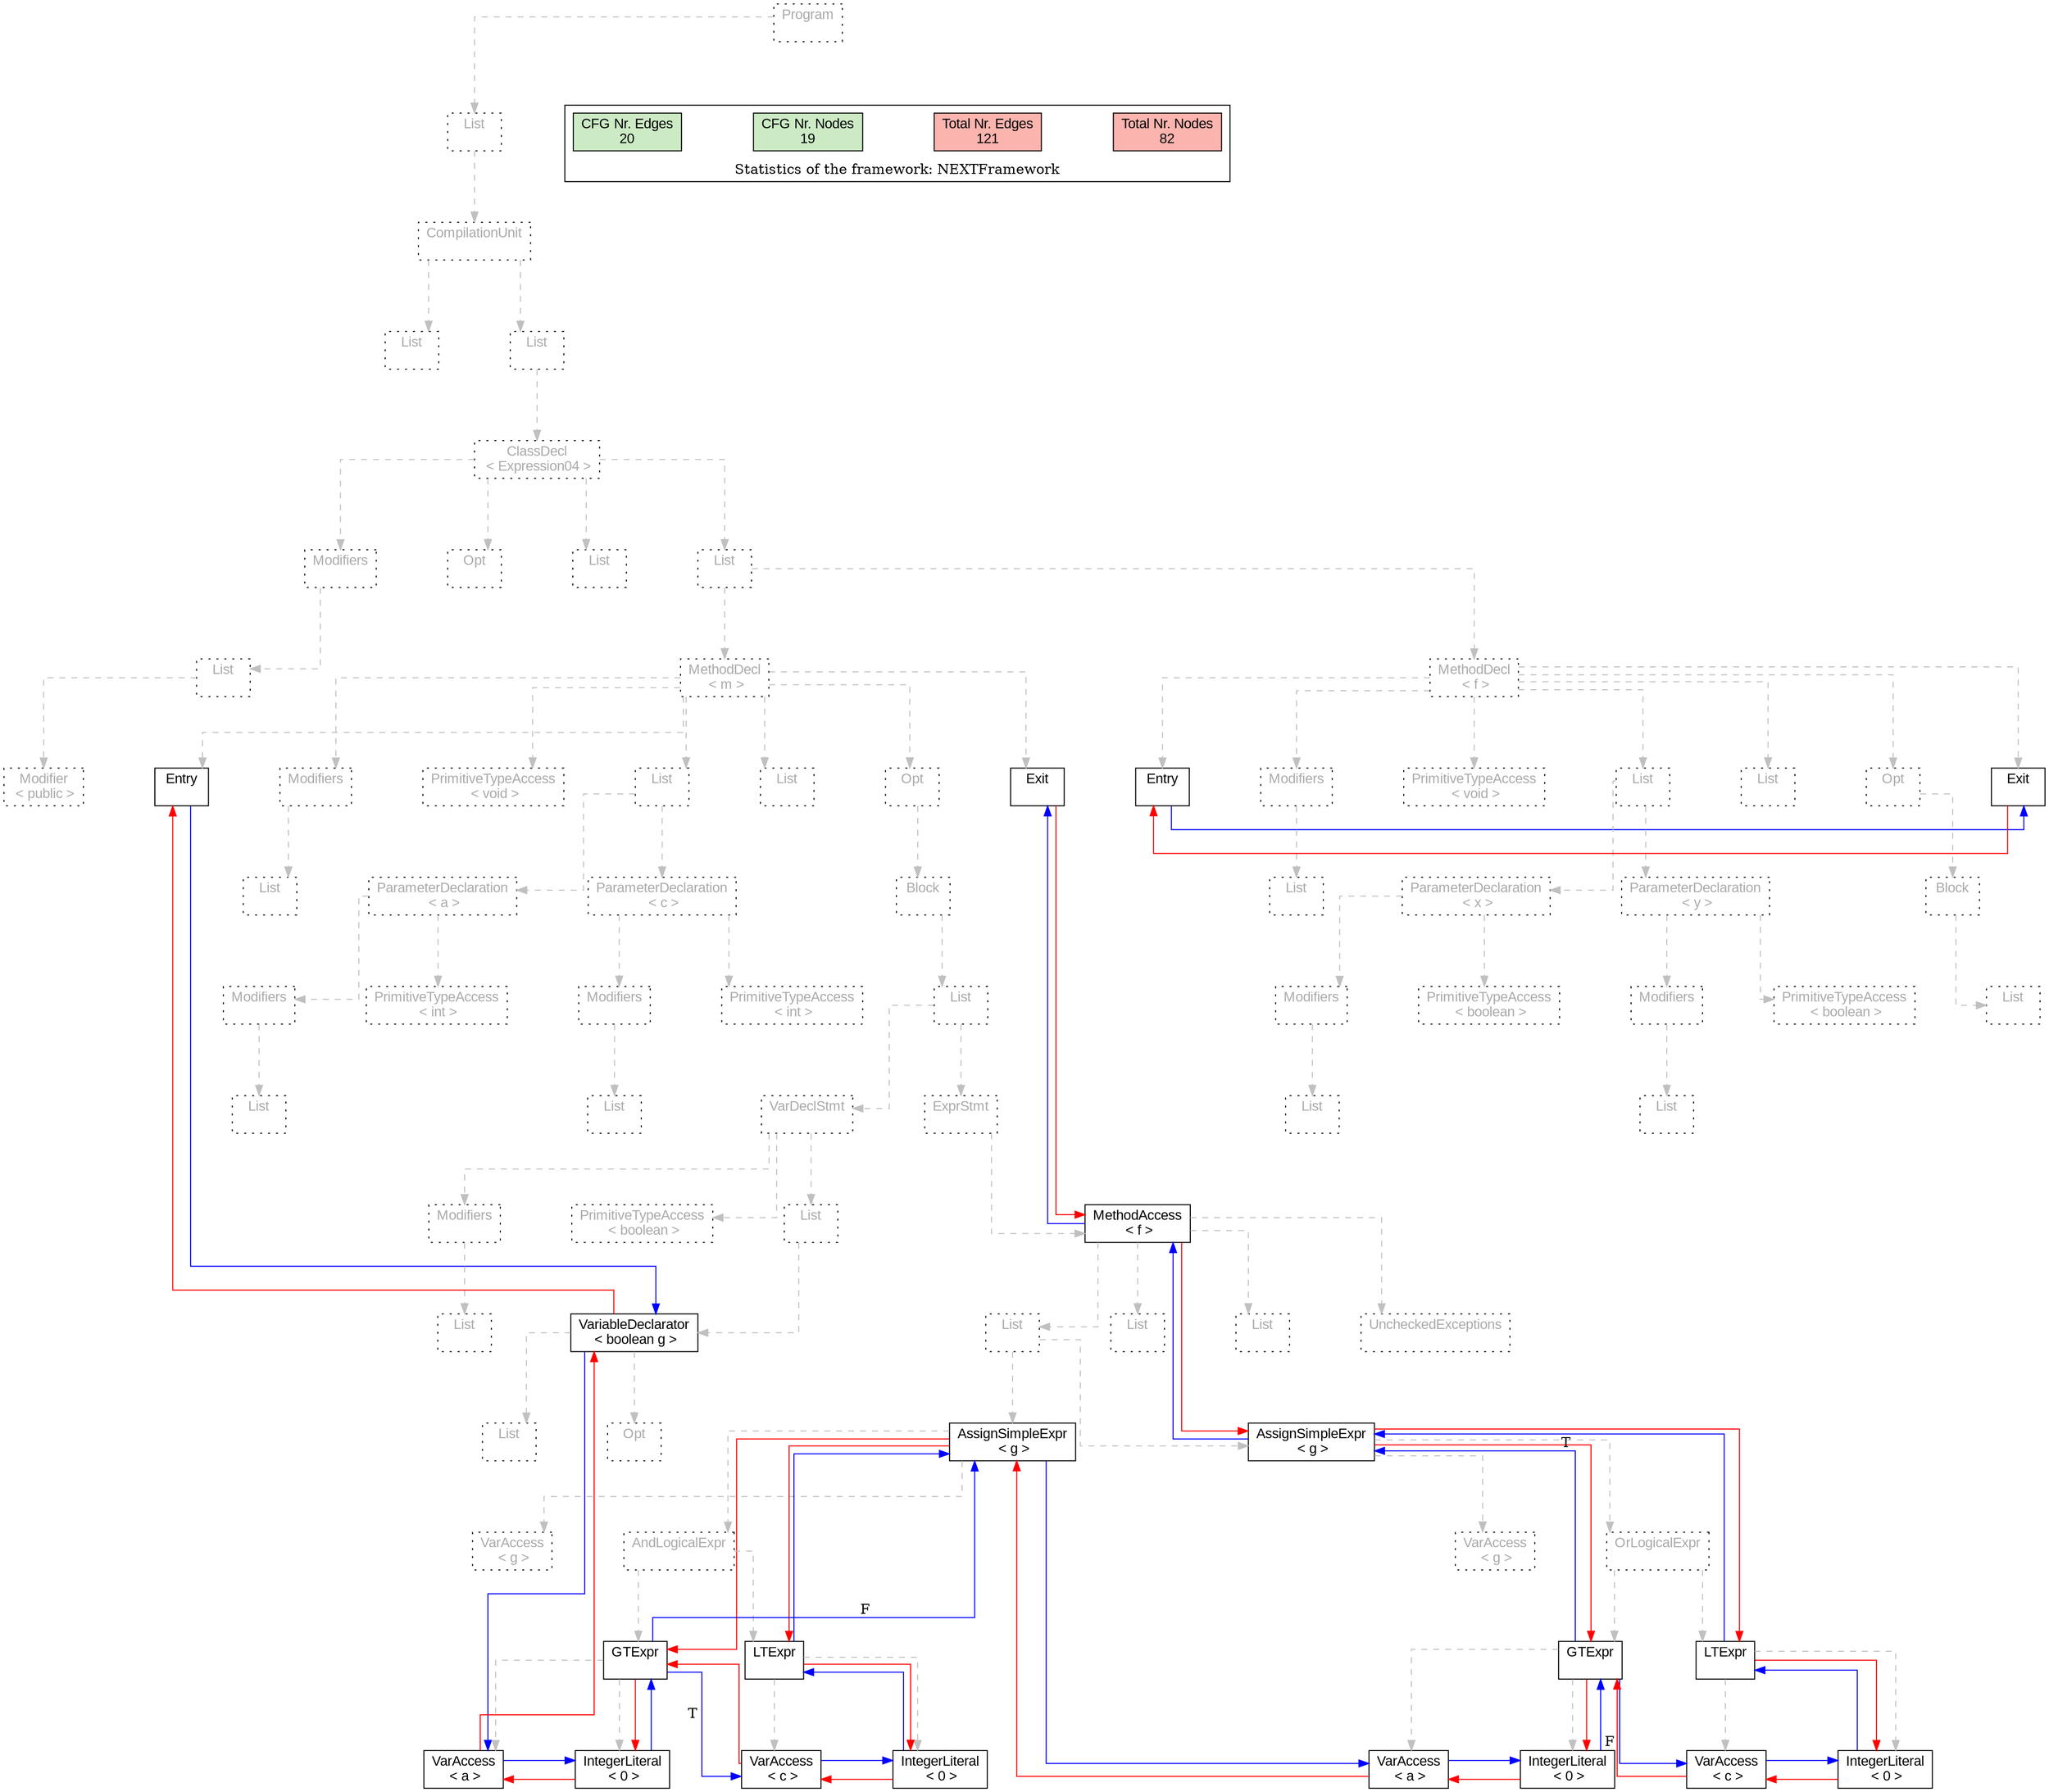 digraph G {
graph [splines=ortho, nodesep="1", ranksep="1"]
node [shape=rect, fontname=Arial];
{ rank = same; "Program[0]"}
{ rank = same; "List[1]"}
{ rank = same; "CompilationUnit[2]"}
{ rank = same; "List[3]"; "List[4]"}
{ rank = same; "ClassDecl[5]"}
{ rank = same; "Modifiers[6]"; "Opt[9]"; "List[10]"; "List[11]"}
{ rank = same; "List[7]"; "MethodDecl[12]"; "MethodDecl[62]"}
{ rank = same; "Modifier[8]"; "Entry[13]"; "Modifiers[14]"; "PrimitiveTypeAccess[16]"; "List[17]"; "List[26]"; "Opt[27]"; "Exit[28]"; "Entry[63]"; "Modifiers[64]"; "PrimitiveTypeAccess[66]"; "List[67]"; "List[76]"; "Opt[77]"; "Exit[78]"}
{ rank = same; "List[15]"; "ParameterDeclaration[18]"; "ParameterDeclaration[22]"; "Block[28]"; "List[65]"; "ParameterDeclaration[68]"; "ParameterDeclaration[72]"; "Block[78]"}
{ rank = same; "Modifiers[19]"; "PrimitiveTypeAccess[21]"; "Modifiers[23]"; "PrimitiveTypeAccess[25]"; "List[29]"; "Modifiers[69]"; "PrimitiveTypeAccess[71]"; "Modifiers[73]"; "PrimitiveTypeAccess[75]"; "List[79]"}
{ rank = same; "List[20]"; "List[24]"; "VarDeclStmt[30]"; "ExprStmt[38]"; "List[70]"; "List[74]"}
{ rank = same; "Modifiers[31]"; "PrimitiveTypeAccess[33]"; "List[34]"; "MethodAccess[39]"}
{ rank = same; "List[32]"; "VariableDeclarator[35]"; "List[41]"; "List[60]"; "List[61]"; "UncheckedExceptions[40]"}
{ rank = same; "List[36]"; "Opt[37]"; "AssignSimpleExpr[42]"; "AssignSimpleExpr[51]"}
{ rank = same; "VarAccess[43]"; "AndLogicalExpr[44]"; "VarAccess[52]"; "OrLogicalExpr[53]"}
{ rank = same; "GTExpr[45]"; "LTExpr[48]"; "GTExpr[54]"; "LTExpr[57]"}
{ rank = same; "VarAccess[46]"; "IntegerLiteral[47]"; "VarAccess[49]"; "IntegerLiteral[50]"; "VarAccess[55]"; "IntegerLiteral[56]"; "VarAccess[58]"; "IntegerLiteral[59]"}
"Program[0]" [label="Program\n ", style= dotted   fillcolor="#eeeeee" fontcolor="#aaaaaa"  ]
"List[1]" [label="List\n ", style= dotted   fillcolor="#eeeeee" fontcolor="#aaaaaa"  ]
"CompilationUnit[2]" [label="CompilationUnit\n ", style= dotted   fillcolor="#eeeeee" fontcolor="#aaaaaa"  ]
"List[3]" [label="List\n ", style= dotted   fillcolor="#eeeeee" fontcolor="#aaaaaa"  ]
"List[4]" [label="List\n ", style= dotted   fillcolor="#eeeeee" fontcolor="#aaaaaa"  ]
"ClassDecl[5]" [label="ClassDecl\n < Expression04 >", style= dotted   fillcolor="#eeeeee" fontcolor="#aaaaaa"  ]
"Modifiers[6]" [label="Modifiers\n ", style= dotted   fillcolor="#eeeeee" fontcolor="#aaaaaa"  ]
"List[7]" [label="List\n ", style= dotted   fillcolor="#eeeeee" fontcolor="#aaaaaa"  ]
"Modifier[8]" [label="Modifier\n < public >", style= dotted   fillcolor="#eeeeee" fontcolor="#aaaaaa"  ]
"Opt[9]" [label="Opt\n ", style= dotted   fillcolor="#eeeeee" fontcolor="#aaaaaa"  ]
"List[10]" [label="List\n ", style= dotted   fillcolor="#eeeeee" fontcolor="#aaaaaa"  ]
"List[11]" [label="List\n ", style= dotted   fillcolor="#eeeeee" fontcolor="#aaaaaa"  ]
"MethodDecl[12]" [label="MethodDecl\n < m >", style= dotted   fillcolor="#eeeeee" fontcolor="#aaaaaa"  ]
"Entry[13]" [label="Entry\n ", fillcolor=white   style=filled  ]
"Modifiers[14]" [label="Modifiers\n ", style= dotted   fillcolor="#eeeeee" fontcolor="#aaaaaa"  ]
"List[15]" [label="List\n ", style= dotted   fillcolor="#eeeeee" fontcolor="#aaaaaa"  ]
"PrimitiveTypeAccess[16]" [label="PrimitiveTypeAccess\n < void >", style= dotted   fillcolor="#eeeeee" fontcolor="#aaaaaa"  ]
"List[17]" [label="List\n ", style= dotted   fillcolor="#eeeeee" fontcolor="#aaaaaa"  ]
"ParameterDeclaration[18]" [label="ParameterDeclaration\n < a >", style= dotted   fillcolor="#eeeeee" fontcolor="#aaaaaa"  ]
"Modifiers[19]" [label="Modifiers\n ", style= dotted   fillcolor="#eeeeee" fontcolor="#aaaaaa"  ]
"List[20]" [label="List\n ", style= dotted   fillcolor="#eeeeee" fontcolor="#aaaaaa"  ]
"PrimitiveTypeAccess[21]" [label="PrimitiveTypeAccess\n < int >", style= dotted   fillcolor="#eeeeee" fontcolor="#aaaaaa"  ]
"ParameterDeclaration[22]" [label="ParameterDeclaration\n < c >", style= dotted   fillcolor="#eeeeee" fontcolor="#aaaaaa"  ]
"Modifiers[23]" [label="Modifiers\n ", style= dotted   fillcolor="#eeeeee" fontcolor="#aaaaaa"  ]
"List[24]" [label="List\n ", style= dotted   fillcolor="#eeeeee" fontcolor="#aaaaaa"  ]
"PrimitiveTypeAccess[25]" [label="PrimitiveTypeAccess\n < int >", style= dotted   fillcolor="#eeeeee" fontcolor="#aaaaaa"  ]
"List[26]" [label="List\n ", style= dotted   fillcolor="#eeeeee" fontcolor="#aaaaaa"  ]
"Opt[27]" [label="Opt\n ", style= dotted   fillcolor="#eeeeee" fontcolor="#aaaaaa"  ]
"Block[28]" [label="Block\n ", style= dotted   fillcolor="#eeeeee" fontcolor="#aaaaaa"  ]
"List[29]" [label="List\n ", style= dotted   fillcolor="#eeeeee" fontcolor="#aaaaaa"  ]
"VarDeclStmt[30]" [label="VarDeclStmt\n ", style= dotted   fillcolor="#eeeeee" fontcolor="#aaaaaa"  ]
"Modifiers[31]" [label="Modifiers\n ", style= dotted   fillcolor="#eeeeee" fontcolor="#aaaaaa"  ]
"List[32]" [label="List\n ", style= dotted   fillcolor="#eeeeee" fontcolor="#aaaaaa"  ]
"PrimitiveTypeAccess[33]" [label="PrimitiveTypeAccess\n < boolean >", style= dotted   fillcolor="#eeeeee" fontcolor="#aaaaaa"  ]
"List[34]" [label="List\n ", style= dotted   fillcolor="#eeeeee" fontcolor="#aaaaaa"  ]
"VariableDeclarator[35]" [label="VariableDeclarator\n < boolean g >", fillcolor=white   style=filled  ]
"List[36]" [label="List\n ", style= dotted   fillcolor="#eeeeee" fontcolor="#aaaaaa"  ]
"Opt[37]" [label="Opt\n ", style= dotted   fillcolor="#eeeeee" fontcolor="#aaaaaa"  ]
"ExprStmt[38]" [label="ExprStmt\n ", style= dotted   fillcolor="#eeeeee" fontcolor="#aaaaaa"  ]
"MethodAccess[39]" [label="MethodAccess\n < f >", fillcolor=white   style=filled  ]
"List[41]" [label="List\n ", style= dotted   fillcolor="#eeeeee" fontcolor="#aaaaaa"  ]
"AssignSimpleExpr[42]" [label="AssignSimpleExpr\n < g >", fillcolor=white   style=filled  ]
"VarAccess[43]" [label="VarAccess\n < g >", style= dotted   fillcolor="#eeeeee" fontcolor="#aaaaaa"  ]
"AndLogicalExpr[44]" [label="AndLogicalExpr\n ", style= dotted   fillcolor="#eeeeee" fontcolor="#aaaaaa"  ]
"GTExpr[45]" [label="GTExpr\n ", fillcolor=white   style=filled  ]
"VarAccess[46]" [label="VarAccess\n < a >", fillcolor=white   style=filled  ]
"IntegerLiteral[47]" [label="IntegerLiteral\n < 0 >", fillcolor=white   style=filled  ]
"LTExpr[48]" [label="LTExpr\n ", fillcolor=white   style=filled  ]
"VarAccess[49]" [label="VarAccess\n < c >", fillcolor=white   style=filled  ]
"IntegerLiteral[50]" [label="IntegerLiteral\n < 0 >", fillcolor=white   style=filled  ]
"AssignSimpleExpr[51]" [label="AssignSimpleExpr\n < g >", fillcolor=white   style=filled  ]
"VarAccess[52]" [label="VarAccess\n < g >", style= dotted   fillcolor="#eeeeee" fontcolor="#aaaaaa"  ]
"OrLogicalExpr[53]" [label="OrLogicalExpr\n ", style= dotted   fillcolor="#eeeeee" fontcolor="#aaaaaa"  ]
"GTExpr[54]" [label="GTExpr\n ", fillcolor=white   style=filled  ]
"VarAccess[55]" [label="VarAccess\n < a >", fillcolor=white   style=filled  ]
"IntegerLiteral[56]" [label="IntegerLiteral\n < 0 >", fillcolor=white   style=filled  ]
"LTExpr[57]" [label="LTExpr\n ", fillcolor=white   style=filled  ]
"VarAccess[58]" [label="VarAccess\n < c >", fillcolor=white   style=filled  ]
"IntegerLiteral[59]" [label="IntegerLiteral\n < 0 >", fillcolor=white   style=filled  ]
"List[60]" [label="List\n ", style= dotted   fillcolor="#eeeeee" fontcolor="#aaaaaa"  ]
"List[61]" [label="List\n ", style= dotted   fillcolor="#eeeeee" fontcolor="#aaaaaa"  ]
"UncheckedExceptions[40]" [label="UncheckedExceptions\n ", style= dotted   fillcolor="#eeeeee" fontcolor="#aaaaaa"  ]
"Exit[28]" [label="Exit\n ", fillcolor=white   style=filled  ]
"MethodDecl[62]" [label="MethodDecl\n < f >", style= dotted   fillcolor="#eeeeee" fontcolor="#aaaaaa"  ]
"Entry[63]" [label="Entry\n ", fillcolor=white   style=filled  ]
"Modifiers[64]" [label="Modifiers\n ", style= dotted   fillcolor="#eeeeee" fontcolor="#aaaaaa"  ]
"List[65]" [label="List\n ", style= dotted   fillcolor="#eeeeee" fontcolor="#aaaaaa"  ]
"PrimitiveTypeAccess[66]" [label="PrimitiveTypeAccess\n < void >", style= dotted   fillcolor="#eeeeee" fontcolor="#aaaaaa"  ]
"List[67]" [label="List\n ", style= dotted   fillcolor="#eeeeee" fontcolor="#aaaaaa"  ]
"ParameterDeclaration[68]" [label="ParameterDeclaration\n < x >", style= dotted   fillcolor="#eeeeee" fontcolor="#aaaaaa"  ]
"Modifiers[69]" [label="Modifiers\n ", style= dotted   fillcolor="#eeeeee" fontcolor="#aaaaaa"  ]
"List[70]" [label="List\n ", style= dotted   fillcolor="#eeeeee" fontcolor="#aaaaaa"  ]
"PrimitiveTypeAccess[71]" [label="PrimitiveTypeAccess\n < boolean >", style= dotted   fillcolor="#eeeeee" fontcolor="#aaaaaa"  ]
"ParameterDeclaration[72]" [label="ParameterDeclaration\n < y >", style= dotted   fillcolor="#eeeeee" fontcolor="#aaaaaa"  ]
"Modifiers[73]" [label="Modifiers\n ", style= dotted   fillcolor="#eeeeee" fontcolor="#aaaaaa"  ]
"List[74]" [label="List\n ", style= dotted   fillcolor="#eeeeee" fontcolor="#aaaaaa"  ]
"PrimitiveTypeAccess[75]" [label="PrimitiveTypeAccess\n < boolean >", style= dotted   fillcolor="#eeeeee" fontcolor="#aaaaaa"  ]
"List[76]" [label="List\n ", style= dotted   fillcolor="#eeeeee" fontcolor="#aaaaaa"  ]
"Opt[77]" [label="Opt\n ", style= dotted   fillcolor="#eeeeee" fontcolor="#aaaaaa"  ]
"Block[78]" [label="Block\n ", style= dotted   fillcolor="#eeeeee" fontcolor="#aaaaaa"  ]
"List[79]" [label="List\n ", style= dotted   fillcolor="#eeeeee" fontcolor="#aaaaaa"  ]
"Exit[78]" [label="Exit\n ", fillcolor=white   style=filled  ]
"CompilationUnit[2]" -> "List[3]" [style=dashed, color=gray]
"List[7]" -> "Modifier[8]" [style=dashed, color=gray]
"Modifiers[6]" -> "List[7]" [style=dashed, color=gray]
"ClassDecl[5]" -> "Modifiers[6]" [style=dashed, color=gray]
"ClassDecl[5]" -> "Opt[9]" [style=dashed, color=gray]
"ClassDecl[5]" -> "List[10]" [style=dashed, color=gray]
"MethodDecl[12]" -> "Entry[13]" [style=dashed, color=gray]
"Modifiers[14]" -> "List[15]" [style=dashed, color=gray]
"MethodDecl[12]" -> "Modifiers[14]" [style=dashed, color=gray]
"MethodDecl[12]" -> "PrimitiveTypeAccess[16]" [style=dashed, color=gray]
"Modifiers[19]" -> "List[20]" [style=dashed, color=gray]
"ParameterDeclaration[18]" -> "Modifiers[19]" [style=dashed, color=gray]
"ParameterDeclaration[18]" -> "PrimitiveTypeAccess[21]" [style=dashed, color=gray]
"List[17]" -> "ParameterDeclaration[18]" [style=dashed, color=gray]
"Modifiers[23]" -> "List[24]" [style=dashed, color=gray]
"ParameterDeclaration[22]" -> "Modifiers[23]" [style=dashed, color=gray]
"ParameterDeclaration[22]" -> "PrimitiveTypeAccess[25]" [style=dashed, color=gray]
"List[17]" -> "ParameterDeclaration[22]" [style=dashed, color=gray]
"MethodDecl[12]" -> "List[17]" [style=dashed, color=gray]
"MethodDecl[12]" -> "List[26]" [style=dashed, color=gray]
"Modifiers[31]" -> "List[32]" [style=dashed, color=gray]
"VarDeclStmt[30]" -> "Modifiers[31]" [style=dashed, color=gray]
"VarDeclStmt[30]" -> "PrimitiveTypeAccess[33]" [style=dashed, color=gray]
"VariableDeclarator[35]" -> "List[36]" [style=dashed, color=gray]
"VariableDeclarator[35]" -> "Opt[37]" [style=dashed, color=gray]
"List[34]" -> "VariableDeclarator[35]" [style=dashed, color=gray]
"VarDeclStmt[30]" -> "List[34]" [style=dashed, color=gray]
"List[29]" -> "VarDeclStmt[30]" [style=dashed, color=gray]
"AssignSimpleExpr[42]" -> "VarAccess[43]" [style=dashed, color=gray]
"GTExpr[45]" -> "VarAccess[46]" [style=dashed, color=gray]
"GTExpr[45]" -> "IntegerLiteral[47]" [style=dashed, color=gray]
"AndLogicalExpr[44]" -> "GTExpr[45]" [style=dashed, color=gray]
"LTExpr[48]" -> "VarAccess[49]" [style=dashed, color=gray]
"LTExpr[48]" -> "IntegerLiteral[50]" [style=dashed, color=gray]
"AndLogicalExpr[44]" -> "LTExpr[48]" [style=dashed, color=gray]
"AssignSimpleExpr[42]" -> "AndLogicalExpr[44]" [style=dashed, color=gray]
"List[41]" -> "AssignSimpleExpr[42]" [style=dashed, color=gray]
"AssignSimpleExpr[51]" -> "VarAccess[52]" [style=dashed, color=gray]
"GTExpr[54]" -> "VarAccess[55]" [style=dashed, color=gray]
"GTExpr[54]" -> "IntegerLiteral[56]" [style=dashed, color=gray]
"OrLogicalExpr[53]" -> "GTExpr[54]" [style=dashed, color=gray]
"LTExpr[57]" -> "VarAccess[58]" [style=dashed, color=gray]
"LTExpr[57]" -> "IntegerLiteral[59]" [style=dashed, color=gray]
"OrLogicalExpr[53]" -> "LTExpr[57]" [style=dashed, color=gray]
"AssignSimpleExpr[51]" -> "OrLogicalExpr[53]" [style=dashed, color=gray]
"List[41]" -> "AssignSimpleExpr[51]" [style=dashed, color=gray]
"MethodAccess[39]" -> "List[41]" [style=dashed, color=gray]
"MethodAccess[39]" -> "List[60]" [style=dashed, color=gray]
"MethodAccess[39]" -> "List[61]" [style=dashed, color=gray]
"MethodAccess[39]" -> "UncheckedExceptions[40]" [style=dashed, color=gray]
"ExprStmt[38]" -> "MethodAccess[39]" [style=dashed, color=gray]
"List[29]" -> "ExprStmt[38]" [style=dashed, color=gray]
"Block[28]" -> "List[29]" [style=dashed, color=gray]
"Opt[27]" -> "Block[28]" [style=dashed, color=gray]
"MethodDecl[12]" -> "Opt[27]" [style=dashed, color=gray]
"MethodDecl[12]" -> "Exit[28]" [style=dashed, color=gray]
"List[11]" -> "MethodDecl[12]" [style=dashed, color=gray]
"MethodDecl[62]" -> "Entry[63]" [style=dashed, color=gray]
"Modifiers[64]" -> "List[65]" [style=dashed, color=gray]
"MethodDecl[62]" -> "Modifiers[64]" [style=dashed, color=gray]
"MethodDecl[62]" -> "PrimitiveTypeAccess[66]" [style=dashed, color=gray]
"Modifiers[69]" -> "List[70]" [style=dashed, color=gray]
"ParameterDeclaration[68]" -> "Modifiers[69]" [style=dashed, color=gray]
"ParameterDeclaration[68]" -> "PrimitiveTypeAccess[71]" [style=dashed, color=gray]
"List[67]" -> "ParameterDeclaration[68]" [style=dashed, color=gray]
"Modifiers[73]" -> "List[74]" [style=dashed, color=gray]
"ParameterDeclaration[72]" -> "Modifiers[73]" [style=dashed, color=gray]
"ParameterDeclaration[72]" -> "PrimitiveTypeAccess[75]" [style=dashed, color=gray]
"List[67]" -> "ParameterDeclaration[72]" [style=dashed, color=gray]
"MethodDecl[62]" -> "List[67]" [style=dashed, color=gray]
"MethodDecl[62]" -> "List[76]" [style=dashed, color=gray]
"Block[78]" -> "List[79]" [style=dashed, color=gray]
"Opt[77]" -> "Block[78]" [style=dashed, color=gray]
"MethodDecl[62]" -> "Opt[77]" [style=dashed, color=gray]
"MethodDecl[62]" -> "Exit[78]" [style=dashed, color=gray]
"List[11]" -> "MethodDecl[62]" [style=dashed, color=gray]
"ClassDecl[5]" -> "List[11]" [style=dashed, color=gray]
"List[4]" -> "ClassDecl[5]" [style=dashed, color=gray]
"CompilationUnit[2]" -> "List[4]" [style=dashed, color=gray]
"List[1]" -> "CompilationUnit[2]" [style=dashed, color=gray]
"Program[0]" -> "List[1]" [style=dashed, color=gray]
"Exit[28]" -> "MethodAccess[39]" [color=red, constraint=false]
"MethodAccess[39]" -> "Exit[28]" [color=blue, constraint=false, xlabel=" "] 
"MethodAccess[39]" -> "AssignSimpleExpr[51]" [color=red, constraint=false]
"AssignSimpleExpr[51]" -> "MethodAccess[39]" [color=blue, constraint=false, xlabel=" "] 
"AssignSimpleExpr[51]" -> "GTExpr[54]" [color=red, constraint=false]
"AssignSimpleExpr[51]" -> "LTExpr[57]" [color=red, constraint=false]
"LTExpr[57]" -> "AssignSimpleExpr[51]" [color=blue, constraint=false, xlabel=" "] 
"LTExpr[57]" -> "IntegerLiteral[59]" [color=red, constraint=false]
"IntegerLiteral[59]" -> "LTExpr[57]" [color=blue, constraint=false, xlabel=" "] 
"IntegerLiteral[59]" -> "VarAccess[58]" [color=red, constraint=false]
"VarAccess[58]" -> "IntegerLiteral[59]" [color=blue, constraint=false, xlabel=" "] 
"VarAccess[58]" -> "GTExpr[54]" [color=red, constraint=false]
"GTExpr[54]" -> "AssignSimpleExpr[51]" [color=blue, constraint=false, xlabel="T "] 
"GTExpr[54]" -> "VarAccess[58]" [color=blue, constraint=false, xlabel="F "] 
"GTExpr[54]" -> "IntegerLiteral[56]" [color=red, constraint=false]
"IntegerLiteral[56]" -> "GTExpr[54]" [color=blue, constraint=false, xlabel=" "] 
"IntegerLiteral[56]" -> "VarAccess[55]" [color=red, constraint=false]
"VarAccess[55]" -> "IntegerLiteral[56]" [color=blue, constraint=false, xlabel=" "] 
"VarAccess[55]" -> "AssignSimpleExpr[42]" [color=red, constraint=false]
"AssignSimpleExpr[42]" -> "VarAccess[55]" [color=blue, constraint=false, xlabel=" "] 
"AssignSimpleExpr[42]" -> "GTExpr[45]" [color=red, constraint=false]
"AssignSimpleExpr[42]" -> "LTExpr[48]" [color=red, constraint=false]
"LTExpr[48]" -> "AssignSimpleExpr[42]" [color=blue, constraint=false, xlabel=" "] 
"LTExpr[48]" -> "IntegerLiteral[50]" [color=red, constraint=false]
"IntegerLiteral[50]" -> "LTExpr[48]" [color=blue, constraint=false, xlabel=" "] 
"IntegerLiteral[50]" -> "VarAccess[49]" [color=red, constraint=false]
"VarAccess[49]" -> "IntegerLiteral[50]" [color=blue, constraint=false, xlabel=" "] 
"VarAccess[49]" -> "GTExpr[45]" [color=red, constraint=false]
"GTExpr[45]" -> "VarAccess[49]" [color=blue, constraint=false, xlabel="T "] 
"GTExpr[45]" -> "AssignSimpleExpr[42]" [color=blue, constraint=false, xlabel="F "] 
"GTExpr[45]" -> "IntegerLiteral[47]" [color=red, constraint=false]
"IntegerLiteral[47]" -> "GTExpr[45]" [color=blue, constraint=false, xlabel=" "] 
"IntegerLiteral[47]" -> "VarAccess[46]" [color=red, constraint=false]
"VarAccess[46]" -> "IntegerLiteral[47]" [color=blue, constraint=false, xlabel=" "] 
"VarAccess[46]" -> "VariableDeclarator[35]" [color=red, constraint=false]
"VariableDeclarator[35]" -> "VarAccess[46]" [color=blue, constraint=false, xlabel=" "] 
"VariableDeclarator[35]" -> "Entry[13]" [color=red, constraint=false]
"Entry[13]" -> "VariableDeclarator[35]" [color=blue, constraint=false, xlabel=" "] 
"Exit[78]" -> "Entry[63]" [color=red, constraint=false]
"Entry[63]" -> "Exit[78]" [color=blue, constraint=false, xlabel=" "] 
"List[3]" -> "List[4]" [style=invis]
"Modifiers[6]" -> "Opt[9]" -> "List[10]" -> "List[11]" [style=invis]
"MethodDecl[12]" -> "MethodDecl[62]" [style=invis]
"Entry[13]" -> "Modifiers[14]" -> "PrimitiveTypeAccess[16]" -> "List[17]" -> "List[26]" -> "Opt[27]" -> "Exit[28]" [style=invis]
"ParameterDeclaration[18]" -> "ParameterDeclaration[22]" [style=invis]
"Modifiers[19]" -> "PrimitiveTypeAccess[21]" [style=invis]
"Modifiers[23]" -> "PrimitiveTypeAccess[25]" [style=invis]
"VarDeclStmt[30]" -> "ExprStmt[38]" [style=invis]
"Modifiers[31]" -> "PrimitiveTypeAccess[33]" -> "List[34]" [style=invis]
"List[36]" -> "Opt[37]" [style=invis]
"AssignSimpleExpr[42]" -> "AssignSimpleExpr[51]" [style=invis]
"VarAccess[43]" -> "AndLogicalExpr[44]" [style=invis]
"GTExpr[45]" -> "LTExpr[48]" [style=invis]
"VarAccess[46]" -> "IntegerLiteral[47]" [style=invis]
"VarAccess[49]" -> "IntegerLiteral[50]" [style=invis]
"VarAccess[52]" -> "OrLogicalExpr[53]" [style=invis]
"GTExpr[54]" -> "LTExpr[57]" [style=invis]
"VarAccess[55]" -> "IntegerLiteral[56]" [style=invis]
"VarAccess[58]" -> "IntegerLiteral[59]" [style=invis]
"Entry[63]" -> "Modifiers[64]" -> "PrimitiveTypeAccess[66]" -> "List[67]" -> "List[76]" -> "Opt[77]" -> "Exit[78]" [style=invis]
"ParameterDeclaration[68]" -> "ParameterDeclaration[72]" [style=invis]
"Modifiers[69]" -> "PrimitiveTypeAccess[71]" [style=invis]
"Modifiers[73]" -> "PrimitiveTypeAccess[75]" [style=invis]

subgraph cluster_legend {
{node [style=filled, fillcolor=1, colorscheme="pastel13"]
Nodes [label="Total Nr. Nodes
82", fillcolor=1]
Edges [label="Total Nr. Edges
121", fillcolor=1]
NodesCFG [label="CFG Nr. Nodes
19", fillcolor=3]
EdgesCFG [label="CFG Nr. Edges
20", fillcolor=3]
Nodes-> "Program[0]" -> NodesCFG  [style="invis"]
Edges -> "Program[0]" ->EdgesCFG [style="invis"]}
label = "Statistics of the framework: NEXTFramework"
style="solid"
ranksep=0.05
nodesep=0.01
labelloc = b
len=2
}}